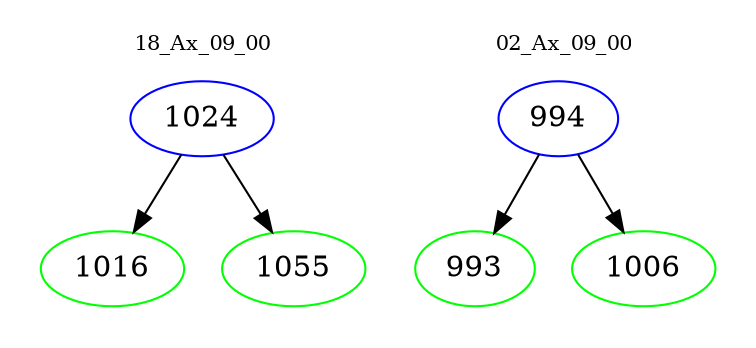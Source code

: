 digraph{
subgraph cluster_0 {
color = white
label = "18_Ax_09_00";
fontsize=10;
T0_1024 [label="1024", color="blue"]
T0_1024 -> T0_1016 [color="black"]
T0_1016 [label="1016", color="green"]
T0_1024 -> T0_1055 [color="black"]
T0_1055 [label="1055", color="green"]
}
subgraph cluster_1 {
color = white
label = "02_Ax_09_00";
fontsize=10;
T1_994 [label="994", color="blue"]
T1_994 -> T1_993 [color="black"]
T1_993 [label="993", color="green"]
T1_994 -> T1_1006 [color="black"]
T1_1006 [label="1006", color="green"]
}
}
